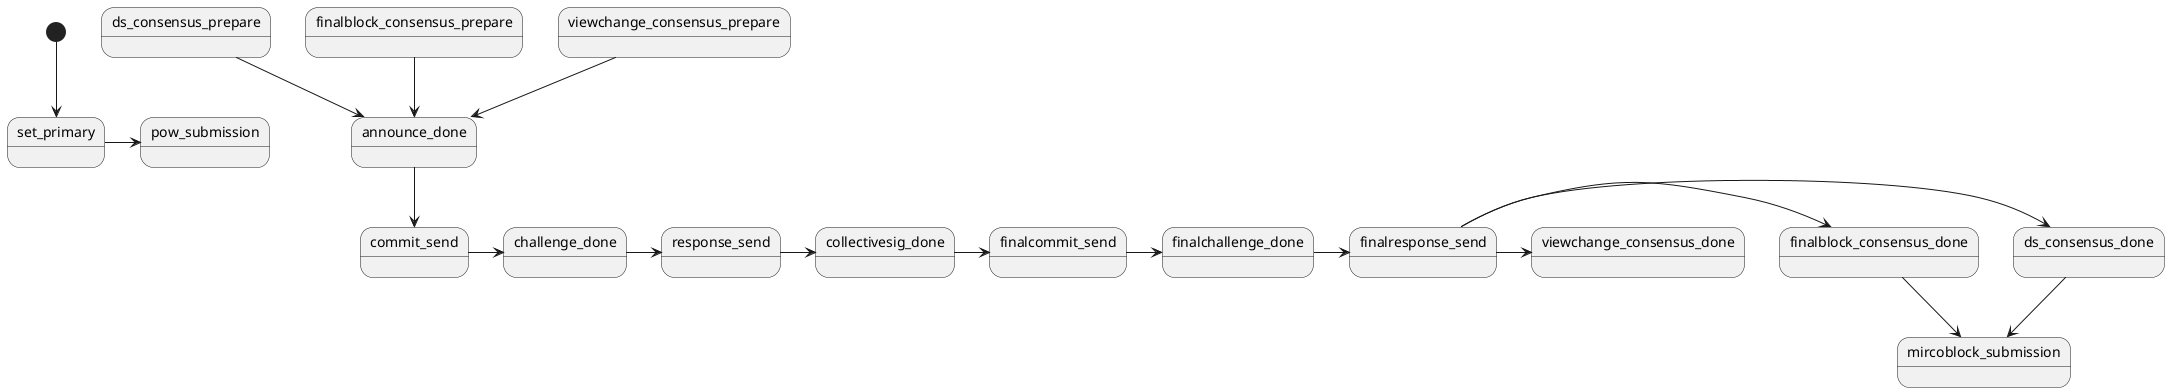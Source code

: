 @startuml
[*] --> set_primary

set_primary->pow_submission

ds_consensus_done-->mircoblock_submission
finalblock_consensus_done-->mircoblock_submission


ds_consensus_prepare-->announce_done
finalblock_consensus_prepare-->announce_done
viewchange_consensus_prepare-->announce_done


announce_done-->commit_send
commit_send->challenge_done
challenge_done->response_send
response_send->collectivesig_done
collectivesig_done->finalcommit_send
finalcommit_send->finalchallenge_done
finalchallenge_done->finalresponse_send
finalresponse_send->ds_consensus_done
finalresponse_send->finalblock_consensus_done
finalresponse_send->viewchange_consensus_done


@enduml